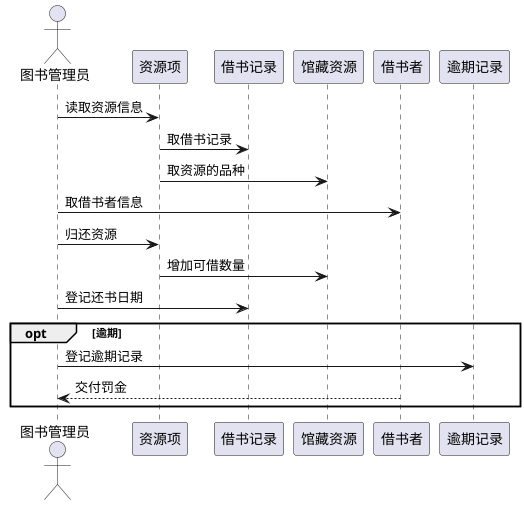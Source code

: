 @startuml
actor 图书管理员
图书管理员->资源项:读取资源信息
资源项->借书记录:取借书记录
资源项->馆藏资源:取资源的品种
图书管理员->借书者:取借书者信息
图书管理员->资源项:归还资源
资源项->馆藏资源:增加可借数量
图书管理员->借书记录:登记还书日期
opt 逾期
图书管理员->逾期记录:登记逾期记录
借书者-->图书管理员:交付罚金
end
@enduml